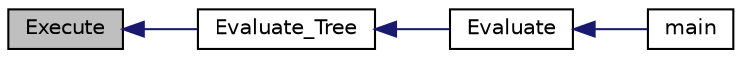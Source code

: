 digraph "Execute"
{
  edge [fontname="Helvetica",fontsize="10",labelfontname="Helvetica",labelfontsize="10"];
  node [fontname="Helvetica",fontsize="10",shape=record];
  rankdir="LR";
  Node1 [label="Execute",height=0.2,width=0.4,color="black", fillcolor="grey75", style="filled", fontcolor="black"];
  Node1 -> Node2 [dir="back",color="midnightblue",fontsize="10",style="solid",fontname="Helvetica"];
  Node2 [label="Evaluate_Tree",height=0.2,width=0.4,color="black", fillcolor="white", style="filled",URL="$Evaluate_8cpp.html#aab83877ec794b9c71e963bac1b0dde76",tooltip="Opens redirects, pushes them to the stack, creates pipes between programs and executes simple command..."];
  Node2 -> Node3 [dir="back",color="midnightblue",fontsize="10",style="solid",fontname="Helvetica"];
  Node3 [label="Evaluate",height=0.2,width=0.4,color="black", fillcolor="white", style="filled",URL="$Evaluate_8cpp.html#a5d3c299a17a0f0bfb94634b82449ddba",tooltip="Parses a complex command and calls Evaluate_Tree on the AST obtained from parsing. "];
  Node3 -> Node4 [dir="back",color="midnightblue",fontsize="10",style="solid",fontname="Helvetica"];
  Node4 [label="main",height=0.2,width=0.4,color="black", fillcolor="white", style="filled",URL="$shell_2src_2main_8cpp.html#a0ddf1224851353fc92bfbff6f499fa97"];
}
